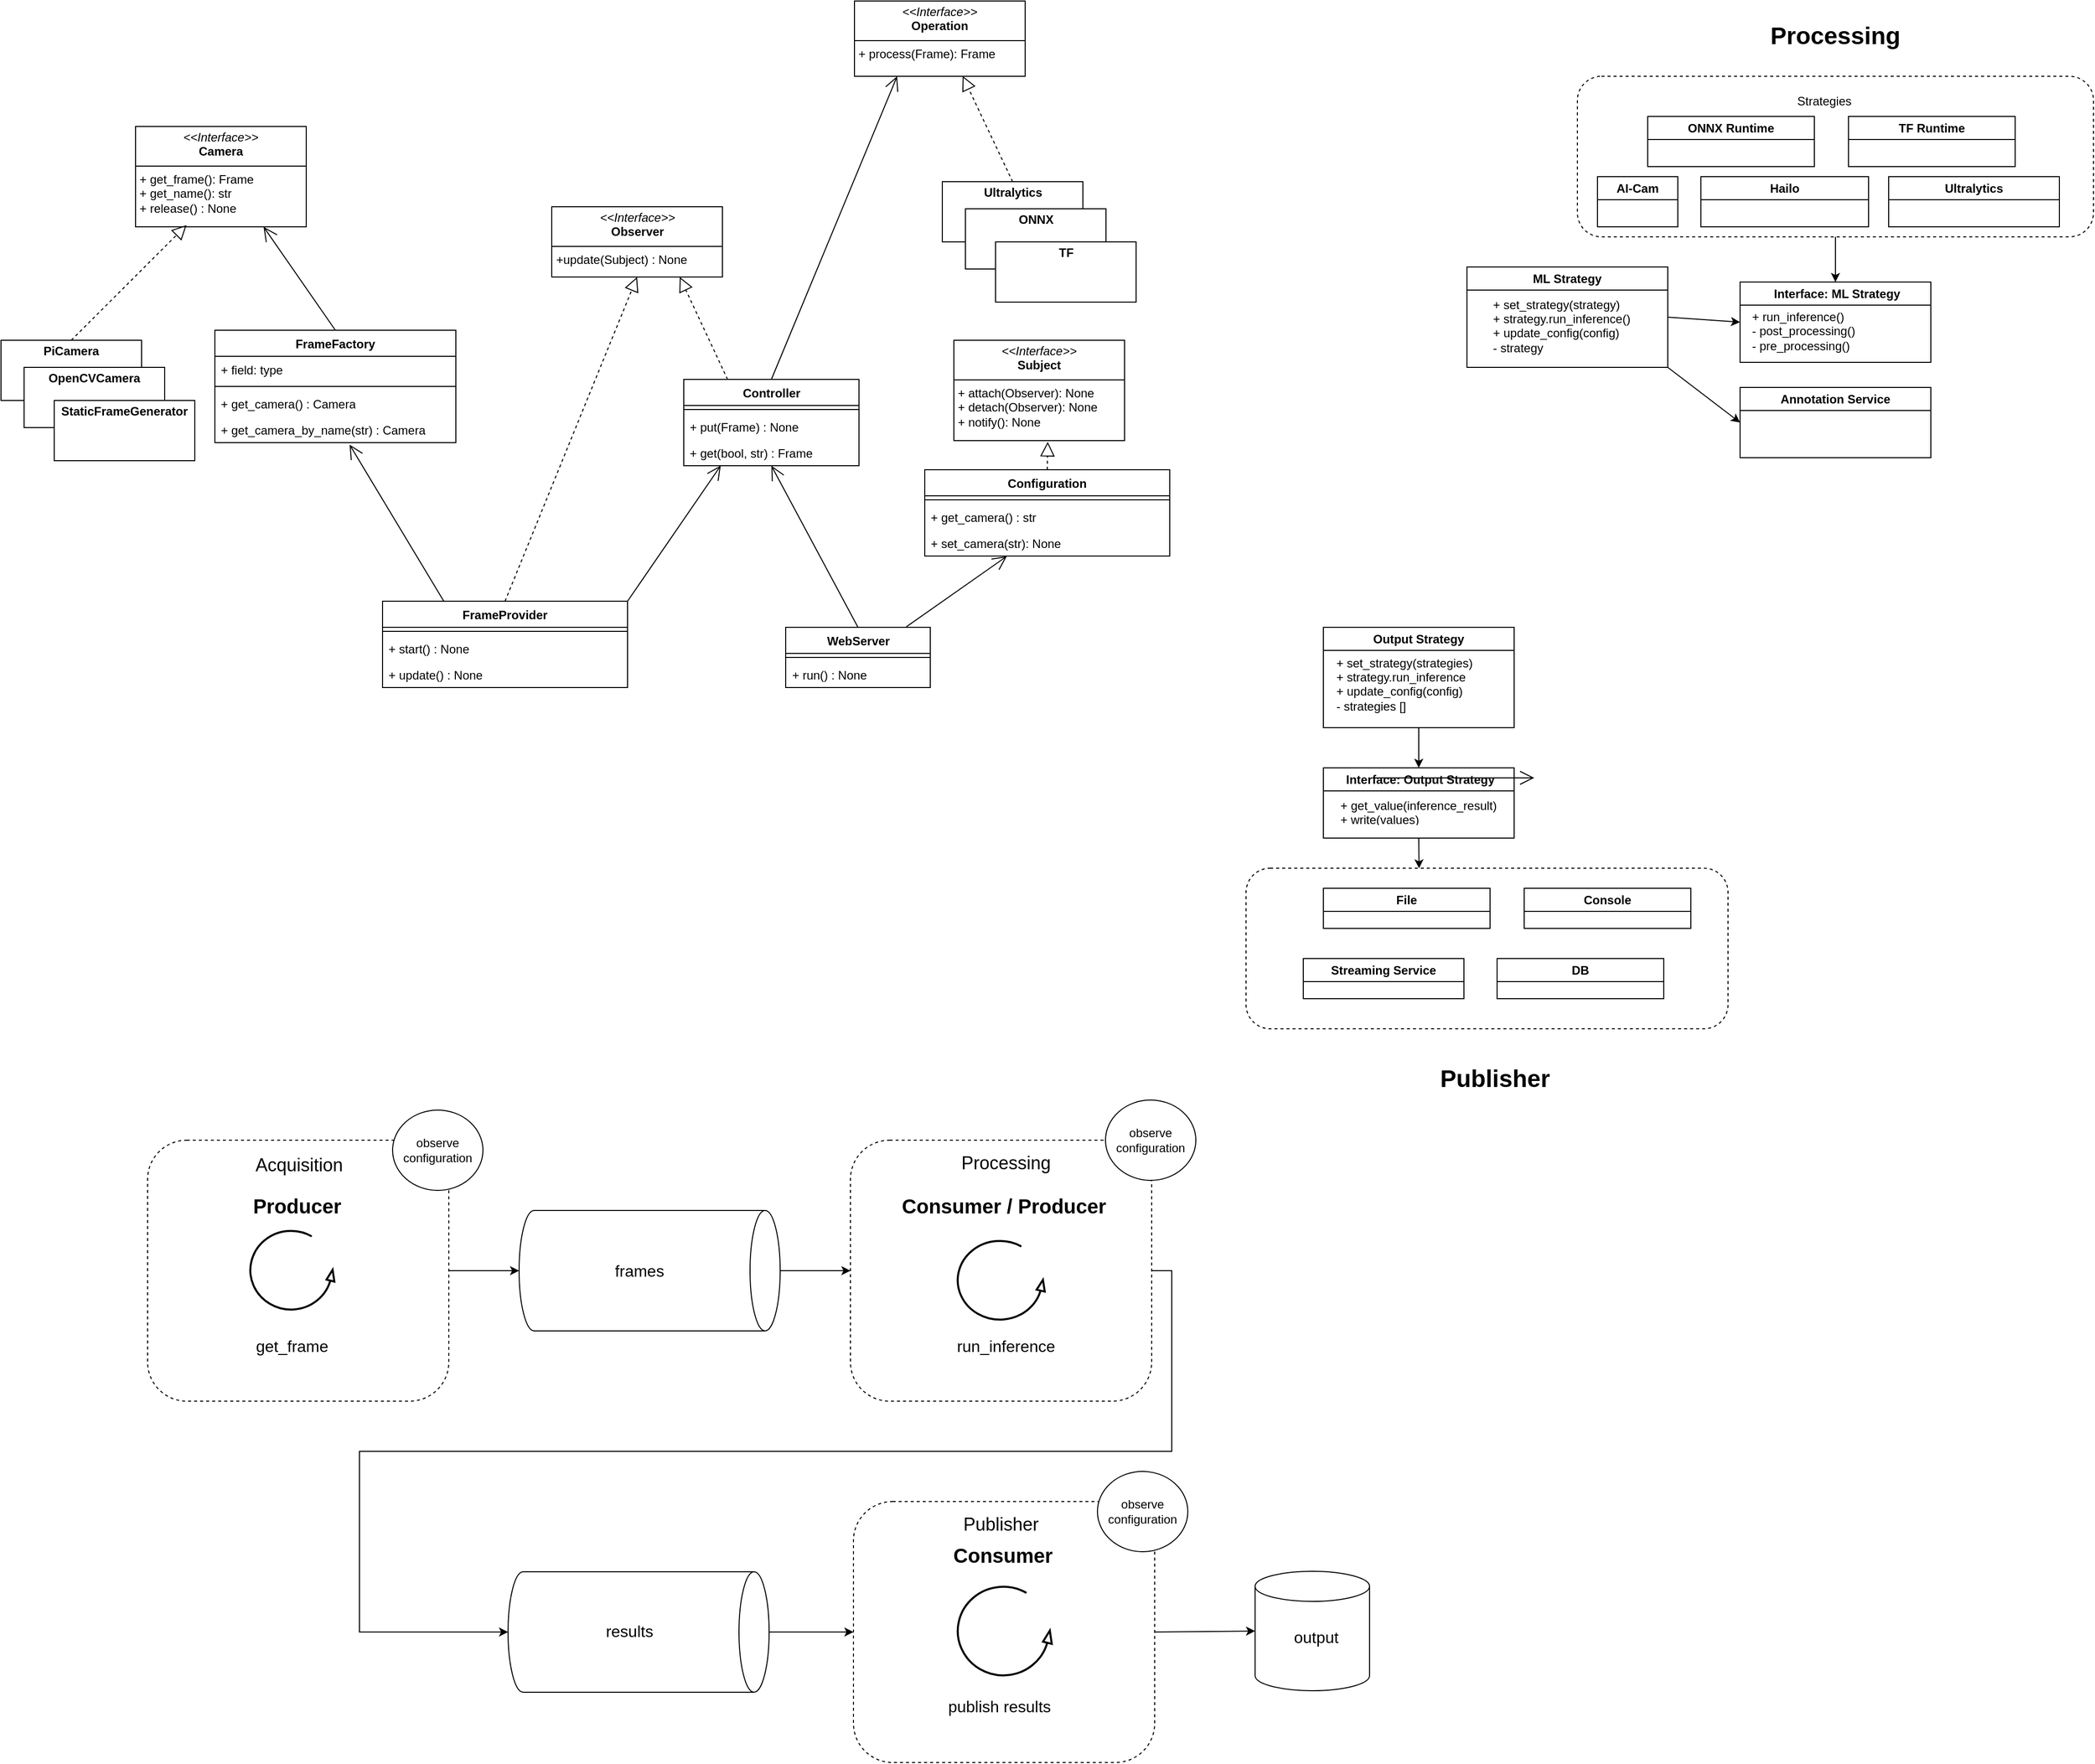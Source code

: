 <mxfile version="25.0.3">
  <diagram name="Seite-1" id="Wqxzcvr5aupdezz4V94B">
    <mxGraphModel dx="1214" dy="1600" grid="1" gridSize="10" guides="1" tooltips="1" connect="1" arrows="1" fold="1" page="1" pageScale="1" pageWidth="827" pageHeight="1169" math="0" shadow="0">
      <root>
        <mxCell id="0" />
        <mxCell id="1" parent="0" />
        <mxCell id="tF6KCtbzYXfdbOgwIn2T-80" value="" style="rounded=1;whiteSpace=wrap;html=1;fillColor=none;dashed=1;" parent="1" vertex="1">
          <mxGeometry x="246" y="1210" width="300" height="260" as="geometry" />
        </mxCell>
        <mxCell id="tF6KCtbzYXfdbOgwIn2T-9" value="&amp;nbsp;Interface: ML Strategy" style="swimlane;whiteSpace=wrap;html=1;" parent="1" vertex="1">
          <mxGeometry x="1832" y="355" width="190" height="80" as="geometry">
            <mxRectangle x="110" y="160" width="140" height="30" as="alternateBounds" />
          </mxGeometry>
        </mxCell>
        <mxCell id="tF6KCtbzYXfdbOgwIn2T-10" value="" style="rounded=1;whiteSpace=wrap;html=1;dashed=1;fillColor=none;" parent="1" vertex="1">
          <mxGeometry x="1670" y="150" width="514" height="160" as="geometry" />
        </mxCell>
        <mxCell id="tF6KCtbzYXfdbOgwIn2T-11" value="ONNX Runtime" style="swimlane;whiteSpace=wrap;html=1;" parent="1" vertex="1">
          <mxGeometry x="1740" y="190" width="166" height="50" as="geometry" />
        </mxCell>
        <mxCell id="tF6KCtbzYXfdbOgwIn2T-12" value="TF Runtime" style="swimlane;whiteSpace=wrap;html=1;" parent="1" vertex="1">
          <mxGeometry x="1940" y="190" width="166" height="50" as="geometry" />
        </mxCell>
        <mxCell id="tF6KCtbzYXfdbOgwIn2T-13" value="Hailo" style="swimlane;whiteSpace=wrap;html=1;" parent="1" vertex="1">
          <mxGeometry x="1793" y="250" width="167" height="50" as="geometry" />
        </mxCell>
        <mxCell id="tF6KCtbzYXfdbOgwIn2T-14" value="Ultralytics" style="swimlane;whiteSpace=wrap;html=1;startSize=23;" parent="1" vertex="1">
          <mxGeometry x="1980" y="250" width="170" height="50" as="geometry" />
        </mxCell>
        <mxCell id="tF6KCtbzYXfdbOgwIn2T-15" value="Annotation Service" style="swimlane;whiteSpace=wrap;html=1;" parent="1" vertex="1">
          <mxGeometry x="1832" y="460" width="190" height="70" as="geometry">
            <mxRectangle x="110" y="160" width="140" height="30" as="alternateBounds" />
          </mxGeometry>
        </mxCell>
        <mxCell id="tF6KCtbzYXfdbOgwIn2T-19" value="Processing" style="text;html=1;align=center;verticalAlign=middle;whiteSpace=wrap;rounded=0;fontSize=24;fontStyle=1" parent="1" vertex="1">
          <mxGeometry x="1842" y="90" width="170" height="40" as="geometry" />
        </mxCell>
        <mxCell id="tF6KCtbzYXfdbOgwIn2T-20" value="Output Strategy" style="swimlane;whiteSpace=wrap;html=1;" parent="1" vertex="1">
          <mxGeometry x="1417" y="699" width="190" height="100" as="geometry">
            <mxRectangle x="110" y="160" width="140" height="30" as="alternateBounds" />
          </mxGeometry>
        </mxCell>
        <mxCell id="tF6KCtbzYXfdbOgwIn2T-73" value="+ set_strategy(strategies)&lt;div&gt;+ strategy.run_inference&lt;/div&gt;&lt;div&gt;+ update_config(config)&lt;/div&gt;&lt;div&gt;- strategies []&lt;/div&gt;&lt;div&gt;&lt;br&gt;&lt;/div&gt;" style="text;strokeColor=none;fillColor=none;align=left;verticalAlign=middle;spacingLeft=4;spacingRight=4;overflow=hidden;points=[[0,0.5],[1,0.5]];portConstraint=eastwest;rotatable=0;whiteSpace=wrap;html=1;" parent="tF6KCtbzYXfdbOgwIn2T-20" vertex="1">
          <mxGeometry x="6.5" y="26" width="159.5" height="64" as="geometry" />
        </mxCell>
        <mxCell id="tF6KCtbzYXfdbOgwIn2T-21" value="" style="rounded=1;whiteSpace=wrap;html=1;dashed=1;fillColor=none;" parent="1" vertex="1">
          <mxGeometry x="1340" y="939" width="480" height="160" as="geometry" />
        </mxCell>
        <mxCell id="tF6KCtbzYXfdbOgwIn2T-22" value="File" style="swimlane;whiteSpace=wrap;html=1;startSize=23;" parent="1" vertex="1">
          <mxGeometry x="1417" y="959" width="166" height="40" as="geometry" />
        </mxCell>
        <mxCell id="tF6KCtbzYXfdbOgwIn2T-23" value="Console" style="swimlane;whiteSpace=wrap;html=1;" parent="1" vertex="1">
          <mxGeometry x="1617" y="959" width="166" height="40" as="geometry" />
        </mxCell>
        <mxCell id="tF6KCtbzYXfdbOgwIn2T-24" value="DB" style="swimlane;whiteSpace=wrap;html=1;startSize=23;" parent="1" vertex="1">
          <mxGeometry x="1590" y="1029" width="166" height="40" as="geometry" />
        </mxCell>
        <mxCell id="tF6KCtbzYXfdbOgwIn2T-25" value="Publisher" style="text;html=1;align=center;verticalAlign=middle;whiteSpace=wrap;rounded=0;fontSize=24;fontStyle=1" parent="1" vertex="1">
          <mxGeometry x="1503" y="1129" width="170" height="40" as="geometry" />
        </mxCell>
        <mxCell id="tF6KCtbzYXfdbOgwIn2T-26" value="Streaming Service" style="swimlane;whiteSpace=wrap;html=1;" parent="1" vertex="1">
          <mxGeometry x="1397" y="1029" width="160" height="40" as="geometry">
            <mxRectangle x="110" y="160" width="140" height="30" as="alternateBounds" />
          </mxGeometry>
        </mxCell>
        <mxCell id="tF6KCtbzYXfdbOgwIn2T-47" value="" style="endArrow=classic;html=1;rounded=0;exitX=1;exitY=1;exitDx=0;exitDy=0;entryX=0;entryY=0.5;entryDx=0;entryDy=0;" parent="1" source="tF6KCtbzYXfdbOgwIn2T-56" target="tF6KCtbzYXfdbOgwIn2T-15" edge="1">
          <mxGeometry width="50" height="50" relative="1" as="geometry">
            <mxPoint x="1390" y="640" as="sourcePoint" />
            <mxPoint x="1440" y="590" as="targetPoint" />
          </mxGeometry>
        </mxCell>
        <mxCell id="tF6KCtbzYXfdbOgwIn2T-49" value="" style="endArrow=classic;html=1;rounded=0;exitX=0.5;exitY=1;exitDx=0;exitDy=0;entryX=0.5;entryY=0;entryDx=0;entryDy=0;" parent="1" source="tF6KCtbzYXfdbOgwIn2T-20" target="tF6KCtbzYXfdbOgwIn2T-68" edge="1">
          <mxGeometry width="50" height="50" relative="1" as="geometry">
            <mxPoint x="1007" y="669" as="sourcePoint" />
            <mxPoint x="1057" y="619" as="targetPoint" />
          </mxGeometry>
        </mxCell>
        <mxCell id="tF6KCtbzYXfdbOgwIn2T-52" value="" style="endArrow=classic;html=1;rounded=0;exitX=1;exitY=0.5;exitDx=0;exitDy=0;entryX=0;entryY=0.5;entryDx=0;entryDy=0;" parent="1" source="tF6KCtbzYXfdbOgwIn2T-56" target="tF6KCtbzYXfdbOgwIn2T-9" edge="1">
          <mxGeometry width="50" height="50" relative="1" as="geometry">
            <mxPoint x="1390" y="640" as="sourcePoint" />
            <mxPoint x="1440" y="590" as="targetPoint" />
          </mxGeometry>
        </mxCell>
        <mxCell id="tF6KCtbzYXfdbOgwIn2T-53" value="" style="endArrow=classic;html=1;rounded=0;exitX=0.5;exitY=1;exitDx=0;exitDy=0;entryX=0.5;entryY=0;entryDx=0;entryDy=0;" parent="1" source="tF6KCtbzYXfdbOgwIn2T-10" target="tF6KCtbzYXfdbOgwIn2T-9" edge="1">
          <mxGeometry width="50" height="50" relative="1" as="geometry">
            <mxPoint x="1390" y="640" as="sourcePoint" />
            <mxPoint x="1910" y="340" as="targetPoint" />
          </mxGeometry>
        </mxCell>
        <mxCell id="tF6KCtbzYXfdbOgwIn2T-54" value="Strategies" style="text;html=1;align=center;verticalAlign=middle;whiteSpace=wrap;rounded=0;" parent="1" vertex="1">
          <mxGeometry x="1886" y="160" width="60" height="30" as="geometry" />
        </mxCell>
        <mxCell id="tF6KCtbzYXfdbOgwIn2T-56" value="ML Strategy" style="swimlane;whiteSpace=wrap;html=1;" parent="1" vertex="1">
          <mxGeometry x="1560" y="340" width="200" height="100" as="geometry">
            <mxRectangle x="110" y="160" width="140" height="30" as="alternateBounds" />
          </mxGeometry>
        </mxCell>
        <mxCell id="tF6KCtbzYXfdbOgwIn2T-57" value="+ set_strategy(strategy)&lt;div&gt;+ strategy.run_inference()&lt;/div&gt;&lt;div&gt;+ update_config(config)&lt;/div&gt;&lt;div&gt;- strategy&lt;/div&gt;&lt;div&gt;&lt;br&gt;&lt;/div&gt;" style="text;strokeColor=none;fillColor=none;align=left;verticalAlign=middle;spacingLeft=4;spacingRight=4;overflow=hidden;points=[[0,0.5],[1,0.5]];portConstraint=eastwest;rotatable=0;whiteSpace=wrap;html=1;" parent="tF6KCtbzYXfdbOgwIn2T-56" vertex="1">
          <mxGeometry x="20.25" y="28" width="169.75" height="72" as="geometry" />
        </mxCell>
        <mxCell id="tF6KCtbzYXfdbOgwIn2T-64" value="" style="shape=cylinder3;whiteSpace=wrap;html=1;boundedLbl=1;backgroundOutline=1;size=15;rotation=90;" parent="1" vertex="1">
          <mxGeometry x="686" y="1210" width="120" height="260" as="geometry" />
        </mxCell>
        <mxCell id="tF6KCtbzYXfdbOgwIn2T-68" value="&amp;nbsp;Interface: Output Strategy" style="swimlane;whiteSpace=wrap;html=1;" parent="1" vertex="1">
          <mxGeometry x="1417" y="839" width="190" height="70" as="geometry">
            <mxRectangle x="110" y="160" width="140" height="30" as="alternateBounds" />
          </mxGeometry>
        </mxCell>
        <mxCell id="tF6KCtbzYXfdbOgwIn2T-69" value="+ get_value(inference_result)&lt;div&gt;+ write(values)&lt;/div&gt;" style="text;strokeColor=none;fillColor=none;align=left;verticalAlign=middle;spacingLeft=4;spacingRight=4;overflow=hidden;points=[[0,0.5],[1,0.5]];portConstraint=eastwest;rotatable=0;whiteSpace=wrap;html=1;" parent="tF6KCtbzYXfdbOgwIn2T-68" vertex="1">
          <mxGeometry x="11" y="27.5" width="169" height="30" as="geometry" />
        </mxCell>
        <mxCell id="tF6KCtbzYXfdbOgwIn2T-74" value="" style="endArrow=classic;html=1;rounded=0;exitX=0.5;exitY=1;exitDx=0;exitDy=0;entryX=0.359;entryY=0.001;entryDx=0;entryDy=0;entryPerimeter=0;" parent="1" source="tF6KCtbzYXfdbOgwIn2T-68" target="tF6KCtbzYXfdbOgwIn2T-21" edge="1">
          <mxGeometry width="50" height="50" relative="1" as="geometry">
            <mxPoint x="1467" y="979" as="sourcePoint" />
            <mxPoint x="1517" y="929" as="targetPoint" />
          </mxGeometry>
        </mxCell>
        <mxCell id="tF6KCtbzYXfdbOgwIn2T-55" value="+ run_inference()&lt;div&gt;- post_processing()&lt;/div&gt;&lt;div&gt;- pre_processing()&lt;/div&gt;" style="text;strokeColor=none;fillColor=none;align=left;verticalAlign=middle;spacingLeft=4;spacingRight=4;overflow=hidden;points=[[0,0.5],[1,0.5]];portConstraint=eastwest;rotatable=0;whiteSpace=wrap;html=1;" parent="1" vertex="1">
          <mxGeometry x="1837.5" y="378" width="179" height="52.5" as="geometry" />
        </mxCell>
        <mxCell id="tF6KCtbzYXfdbOgwIn2T-76" value="" style="verticalLabelPosition=bottom;html=1;verticalAlign=top;strokeWidth=2;shape=mxgraph.lean_mapping.physical_pull;pointerEvents=1;" parent="1" vertex="1">
          <mxGeometry x="348" y="1300" width="84" height="79" as="geometry" />
        </mxCell>
        <mxCell id="tF6KCtbzYXfdbOgwIn2T-78" value="get_frame" style="text;html=1;align=center;verticalAlign=middle;whiteSpace=wrap;rounded=0;fontSize=16;" parent="1" vertex="1">
          <mxGeometry x="360" y="1400" width="60" height="30" as="geometry" />
        </mxCell>
        <mxCell id="tF6KCtbzYXfdbOgwIn2T-79" value="" style="endArrow=classic;html=1;rounded=0;entryX=0.5;entryY=1;entryDx=0;entryDy=0;entryPerimeter=0;" parent="1" target="tF6KCtbzYXfdbOgwIn2T-64" edge="1">
          <mxGeometry width="50" height="50" relative="1" as="geometry">
            <mxPoint x="546" y="1340" as="sourcePoint" />
            <mxPoint x="946" y="1210" as="targetPoint" />
          </mxGeometry>
        </mxCell>
        <mxCell id="tF6KCtbzYXfdbOgwIn2T-81" value="Producer" style="text;html=1;align=center;verticalAlign=middle;whiteSpace=wrap;rounded=0;fontSize=20;fontStyle=1" parent="1" vertex="1">
          <mxGeometry x="330" y="1260" width="130" height="30" as="geometry" />
        </mxCell>
        <mxCell id="tF6KCtbzYXfdbOgwIn2T-83" value="frames" style="text;html=1;align=center;verticalAlign=middle;whiteSpace=wrap;rounded=0;fontSize=16;" parent="1" vertex="1">
          <mxGeometry x="706" y="1325" width="60" height="30" as="geometry" />
        </mxCell>
        <mxCell id="tF6KCtbzYXfdbOgwIn2T-84" value="" style="rounded=1;whiteSpace=wrap;html=1;fillColor=none;dashed=1;" parent="1" vertex="1">
          <mxGeometry x="946" y="1210" width="300" height="260" as="geometry" />
        </mxCell>
        <mxCell id="tF6KCtbzYXfdbOgwIn2T-85" value="" style="verticalLabelPosition=bottom;html=1;verticalAlign=top;strokeWidth=2;shape=mxgraph.lean_mapping.physical_pull;pointerEvents=1;" parent="1" vertex="1">
          <mxGeometry x="1052.5" y="1310" width="87" height="79" as="geometry" />
        </mxCell>
        <mxCell id="tF6KCtbzYXfdbOgwIn2T-86" value="run_inference" style="text;html=1;align=center;verticalAlign=middle;whiteSpace=wrap;rounded=0;fontSize=16;" parent="1" vertex="1">
          <mxGeometry x="1071" y="1400" width="60" height="30" as="geometry" />
        </mxCell>
        <mxCell id="tF6KCtbzYXfdbOgwIn2T-87" value="Consumer / Producer" style="text;html=1;align=center;verticalAlign=middle;whiteSpace=wrap;rounded=0;fontSize=20;fontStyle=1" parent="1" vertex="1">
          <mxGeometry x="979" y="1260" width="240" height="30" as="geometry" />
        </mxCell>
        <mxCell id="tF6KCtbzYXfdbOgwIn2T-88" value="" style="endArrow=classic;html=1;rounded=0;entryX=0;entryY=0.5;entryDx=0;entryDy=0;exitX=0.5;exitY=0;exitDx=0;exitDy=0;exitPerimeter=0;" parent="1" source="tF6KCtbzYXfdbOgwIn2T-64" target="tF6KCtbzYXfdbOgwIn2T-84" edge="1">
          <mxGeometry width="50" height="50" relative="1" as="geometry">
            <mxPoint x="856" y="1320" as="sourcePoint" />
            <mxPoint x="906" y="1270" as="targetPoint" />
          </mxGeometry>
        </mxCell>
        <mxCell id="tF6KCtbzYXfdbOgwIn2T-89" value="" style="shape=cylinder3;whiteSpace=wrap;html=1;boundedLbl=1;backgroundOutline=1;size=15;rotation=90;" parent="1" vertex="1">
          <mxGeometry x="675" y="1570" width="120" height="260" as="geometry" />
        </mxCell>
        <mxCell id="tF6KCtbzYXfdbOgwIn2T-91" value="results" style="text;html=1;align=center;verticalAlign=middle;whiteSpace=wrap;rounded=0;fontSize=16;" parent="1" vertex="1">
          <mxGeometry x="695.5" y="1684" width="60" height="30" as="geometry" />
        </mxCell>
        <mxCell id="tF6KCtbzYXfdbOgwIn2T-92" value="" style="rounded=1;whiteSpace=wrap;html=1;fillColor=none;dashed=1;" parent="1" vertex="1">
          <mxGeometry x="949" y="1570" width="300" height="260" as="geometry" />
        </mxCell>
        <mxCell id="tF6KCtbzYXfdbOgwIn2T-93" value="" style="verticalLabelPosition=bottom;html=1;verticalAlign=top;strokeWidth=2;shape=mxgraph.lean_mapping.physical_pull;pointerEvents=1;" parent="1" vertex="1">
          <mxGeometry x="1052.5" y="1654.5" width="94" height="89" as="geometry" />
        </mxCell>
        <mxCell id="tF6KCtbzYXfdbOgwIn2T-94" value="publish results" style="text;html=1;align=center;verticalAlign=middle;whiteSpace=wrap;rounded=0;fontSize=16;" parent="1" vertex="1">
          <mxGeometry x="1025.5" y="1758.5" width="137" height="30" as="geometry" />
        </mxCell>
        <mxCell id="tF6KCtbzYXfdbOgwIn2T-95" value="Consumer" style="text;html=1;align=center;verticalAlign=middle;whiteSpace=wrap;rounded=0;fontSize=20;fontStyle=1" parent="1" vertex="1">
          <mxGeometry x="1032.5" y="1608" width="130" height="30" as="geometry" />
        </mxCell>
        <mxCell id="tF6KCtbzYXfdbOgwIn2T-96" value="" style="endArrow=classic;html=1;rounded=0;exitX=0.5;exitY=0;exitDx=0;exitDy=0;exitPerimeter=0;entryX=0;entryY=0.5;entryDx=0;entryDy=0;" parent="1" source="tF6KCtbzYXfdbOgwIn2T-89" target="tF6KCtbzYXfdbOgwIn2T-92" edge="1">
          <mxGeometry width="50" height="50" relative="1" as="geometry">
            <mxPoint x="679" y="1689" as="sourcePoint" />
            <mxPoint x="729" y="1639" as="targetPoint" />
          </mxGeometry>
        </mxCell>
        <mxCell id="tF6KCtbzYXfdbOgwIn2T-99" value="AI-Cam" style="swimlane;whiteSpace=wrap;html=1;startSize=23;" parent="1" vertex="1">
          <mxGeometry x="1690" y="250" width="80" height="50" as="geometry" />
        </mxCell>
        <mxCell id="tF6KCtbzYXfdbOgwIn2T-100" style="edgeStyle=orthogonalEdgeStyle;rounded=0;orthogonalLoop=1;jettySize=auto;html=1;exitX=1;exitY=0.5;exitDx=0;exitDy=0;entryX=0.5;entryY=1;entryDx=0;entryDy=0;entryPerimeter=0;" parent="1" source="tF6KCtbzYXfdbOgwIn2T-84" target="tF6KCtbzYXfdbOgwIn2T-89" edge="1">
          <mxGeometry relative="1" as="geometry">
            <Array as="points">
              <mxPoint x="1266" y="1340" />
              <mxPoint x="1266" y="1520" />
              <mxPoint x="457" y="1520" />
              <mxPoint x="457" y="1700" />
            </Array>
          </mxGeometry>
        </mxCell>
        <mxCell id="tF6KCtbzYXfdbOgwIn2T-101" value="" style="shape=cylinder3;whiteSpace=wrap;html=1;boundedLbl=1;backgroundOutline=1;size=15;" parent="1" vertex="1">
          <mxGeometry x="1349" y="1639.5" width="114" height="119" as="geometry" />
        </mxCell>
        <mxCell id="tF6KCtbzYXfdbOgwIn2T-102" value="" style="endArrow=classic;html=1;rounded=0;entryX=0;entryY=0.5;entryDx=0;entryDy=0;entryPerimeter=0;exitX=1;exitY=0.5;exitDx=0;exitDy=0;" parent="1" source="tF6KCtbzYXfdbOgwIn2T-92" target="tF6KCtbzYXfdbOgwIn2T-101" edge="1">
          <mxGeometry width="50" height="50" relative="1" as="geometry">
            <mxPoint x="1237" y="1600" as="sourcePoint" />
            <mxPoint x="1287" y="1550" as="targetPoint" />
          </mxGeometry>
        </mxCell>
        <mxCell id="tF6KCtbzYXfdbOgwIn2T-103" value="output" style="text;html=1;align=center;verticalAlign=middle;whiteSpace=wrap;rounded=0;fontSize=16;" parent="1" vertex="1">
          <mxGeometry x="1380" y="1690" width="60" height="30" as="geometry" />
        </mxCell>
        <mxCell id="tF6KCtbzYXfdbOgwIn2T-105" value="&lt;font style=&quot;font-size: 18px;&quot;&gt;Acquisition&lt;/font&gt;" style="text;html=1;align=center;verticalAlign=middle;whiteSpace=wrap;rounded=0;" parent="1" vertex="1">
          <mxGeometry x="352" y="1220" width="90" height="30" as="geometry" />
        </mxCell>
        <mxCell id="tF6KCtbzYXfdbOgwIn2T-107" value="&lt;font style=&quot;font-size: 18px;&quot;&gt;Processing&lt;/font&gt;" style="text;html=1;align=center;verticalAlign=middle;whiteSpace=wrap;rounded=0;" parent="1" vertex="1">
          <mxGeometry x="1056" y="1218" width="90" height="30" as="geometry" />
        </mxCell>
        <mxCell id="tF6KCtbzYXfdbOgwIn2T-108" value="&lt;font style=&quot;font-size: 18px;&quot;&gt;Publisher&lt;/font&gt;" style="text;html=1;align=center;verticalAlign=middle;whiteSpace=wrap;rounded=0;" parent="1" vertex="1">
          <mxGeometry x="1051" y="1578" width="90" height="30" as="geometry" />
        </mxCell>
        <mxCell id="tF6KCtbzYXfdbOgwIn2T-109" value="observe configuration" style="ellipse;whiteSpace=wrap;html=1;" parent="1" vertex="1">
          <mxGeometry x="1200" y="1170" width="90" height="80" as="geometry" />
        </mxCell>
        <mxCell id="tF6KCtbzYXfdbOgwIn2T-110" value="observe configuration" style="ellipse;whiteSpace=wrap;html=1;" parent="1" vertex="1">
          <mxGeometry x="490" y="1180" width="90" height="80" as="geometry" />
        </mxCell>
        <mxCell id="tF6KCtbzYXfdbOgwIn2T-111" value="observe configuration" style="ellipse;whiteSpace=wrap;html=1;" parent="1" vertex="1">
          <mxGeometry x="1192" y="1540" width="90" height="80" as="geometry" />
        </mxCell>
        <mxCell id="ZPbCwMIuDV3y0_hfb3_B-6" value="" style="endArrow=block;dashed=1;endFill=0;endSize=12;html=1;rounded=0;entryX=0.55;entryY=1.012;entryDx=0;entryDy=0;exitX=0.5;exitY=0;exitDx=0;exitDy=0;entryPerimeter=0;" parent="1" source="YiW_VXPOp-ECeVxad86_-35" target="YiW_VXPOp-ECeVxad86_-24" edge="1">
          <mxGeometry width="160" relative="1" as="geometry">
            <mxPoint x="1039" y="790" as="sourcePoint" />
            <mxPoint x="1014.5" y="630" as="targetPoint" />
          </mxGeometry>
        </mxCell>
        <mxCell id="ZPbCwMIuDV3y0_hfb3_B-7" value="" style="endArrow=block;dashed=1;endFill=0;endSize=12;html=1;rounded=0;entryX=0.5;entryY=1;entryDx=0;entryDy=0;exitX=0.5;exitY=0;exitDx=0;exitDy=0;" parent="1" source="YiW_VXPOp-ECeVxad86_-14" target="YiW_VXPOp-ECeVxad86_-23" edge="1">
          <mxGeometry width="160" relative="1" as="geometry">
            <mxPoint x="502" y="723" as="sourcePoint" />
            <mxPoint x="676" y="493" as="targetPoint" />
          </mxGeometry>
        </mxCell>
        <mxCell id="YiW_VXPOp-ECeVxad86_-1" value="FrameFactory" style="swimlane;fontStyle=1;align=center;verticalAlign=top;childLayout=stackLayout;horizontal=1;startSize=26;horizontalStack=0;resizeParent=1;resizeParentMax=0;resizeLast=0;collapsible=1;marginBottom=0;whiteSpace=wrap;html=1;" parent="1" vertex="1">
          <mxGeometry x="313" y="403" width="240" height="112" as="geometry" />
        </mxCell>
        <mxCell id="YiW_VXPOp-ECeVxad86_-2" value="+ field: type" style="text;strokeColor=none;fillColor=none;align=left;verticalAlign=top;spacingLeft=4;spacingRight=4;overflow=hidden;rotatable=0;points=[[0,0.5],[1,0.5]];portConstraint=eastwest;whiteSpace=wrap;html=1;" parent="YiW_VXPOp-ECeVxad86_-1" vertex="1">
          <mxGeometry y="26" width="240" height="26" as="geometry" />
        </mxCell>
        <mxCell id="YiW_VXPOp-ECeVxad86_-3" value="" style="line;strokeWidth=1;fillColor=none;align=left;verticalAlign=middle;spacingTop=-1;spacingLeft=3;spacingRight=3;rotatable=0;labelPosition=right;points=[];portConstraint=eastwest;strokeColor=inherit;" parent="YiW_VXPOp-ECeVxad86_-1" vertex="1">
          <mxGeometry y="52" width="240" height="8" as="geometry" />
        </mxCell>
        <mxCell id="YiW_VXPOp-ECeVxad86_-4" value="+ get_camera() : Camera" style="text;strokeColor=none;fillColor=none;align=left;verticalAlign=top;spacingLeft=4;spacingRight=4;overflow=hidden;rotatable=0;points=[[0,0.5],[1,0.5]];portConstraint=eastwest;whiteSpace=wrap;html=1;" parent="YiW_VXPOp-ECeVxad86_-1" vertex="1">
          <mxGeometry y="60" width="240" height="26" as="geometry" />
        </mxCell>
        <mxCell id="YiW_VXPOp-ECeVxad86_-13" value="+ get_camera_by_name(str) : Camera" style="text;strokeColor=none;fillColor=none;align=left;verticalAlign=top;spacingLeft=4;spacingRight=4;overflow=hidden;rotatable=0;points=[[0,0.5],[1,0.5]];portConstraint=eastwest;whiteSpace=wrap;html=1;" parent="YiW_VXPOp-ECeVxad86_-1" vertex="1">
          <mxGeometry y="86" width="240" height="26" as="geometry" />
        </mxCell>
        <mxCell id="YiW_VXPOp-ECeVxad86_-5" value="&lt;p style=&quot;margin:0px;margin-top:4px;text-align:center;&quot;&gt;&lt;i&gt;&amp;lt;&amp;lt;Interface&amp;gt;&amp;gt;&lt;/i&gt;&lt;br&gt;&lt;b&gt;Camera&lt;/b&gt;&lt;/p&gt;&lt;hr size=&quot;1&quot; style=&quot;border-style:solid;&quot;&gt;&lt;p style=&quot;margin:0px;margin-left:4px;&quot;&gt;+ get_frame(): Frame&lt;br&gt;+ get_name(): str&lt;/p&gt;&lt;p style=&quot;margin:0px;margin-left:4px;&quot;&gt;+ release() : None&lt;/p&gt;" style="verticalAlign=top;align=left;overflow=fill;html=1;whiteSpace=wrap;" parent="1" vertex="1">
          <mxGeometry x="234" y="200" width="170" height="100" as="geometry" />
        </mxCell>
        <mxCell id="YiW_VXPOp-ECeVxad86_-7" value="&lt;p style=&quot;margin:0px;margin-top:4px;text-align:center;&quot;&gt;&lt;b&gt;PiCamera&lt;/b&gt;&lt;/p&gt;" style="verticalAlign=top;align=left;overflow=fill;html=1;whiteSpace=wrap;" parent="1" vertex="1">
          <mxGeometry x="100" y="413" width="140" height="60" as="geometry" />
        </mxCell>
        <mxCell id="YiW_VXPOp-ECeVxad86_-8" value="&lt;p style=&quot;margin:0px;margin-top:4px;text-align:center;&quot;&gt;&lt;b&gt;OpenCVCamera&lt;/b&gt;&lt;/p&gt;" style="verticalAlign=top;align=left;overflow=fill;html=1;whiteSpace=wrap;" parent="1" vertex="1">
          <mxGeometry x="123" y="440" width="140" height="60" as="geometry" />
        </mxCell>
        <mxCell id="YiW_VXPOp-ECeVxad86_-9" value="&lt;p style=&quot;margin:0px;margin-top:4px;text-align:center;&quot;&gt;&lt;b&gt;StaticFrameGenerator&lt;/b&gt;&lt;/p&gt;" style="verticalAlign=top;align=left;overflow=fill;html=1;whiteSpace=wrap;" parent="1" vertex="1">
          <mxGeometry x="153" y="473" width="140" height="60" as="geometry" />
        </mxCell>
        <mxCell id="YiW_VXPOp-ECeVxad86_-12" value="" style="endArrow=block;dashed=1;endFill=0;endSize=12;html=1;rounded=0;entryX=0.299;entryY=0.982;entryDx=0;entryDy=0;exitX=0.5;exitY=0;exitDx=0;exitDy=0;entryPerimeter=0;" parent="1" source="YiW_VXPOp-ECeVxad86_-7" target="YiW_VXPOp-ECeVxad86_-5" edge="1">
          <mxGeometry width="160" relative="1" as="geometry">
            <mxPoint x="343" y="358" as="sourcePoint" />
            <mxPoint x="328" y="310" as="targetPoint" />
          </mxGeometry>
        </mxCell>
        <mxCell id="YiW_VXPOp-ECeVxad86_-14" value="FrameProvider" style="swimlane;fontStyle=1;align=center;verticalAlign=top;childLayout=stackLayout;horizontal=1;startSize=26;horizontalStack=0;resizeParent=1;resizeParentMax=0;resizeLast=0;collapsible=1;marginBottom=0;whiteSpace=wrap;html=1;" parent="1" vertex="1">
          <mxGeometry x="480" y="673" width="244" height="86" as="geometry" />
        </mxCell>
        <mxCell id="YiW_VXPOp-ECeVxad86_-16" value="" style="line;strokeWidth=1;fillColor=none;align=left;verticalAlign=middle;spacingTop=-1;spacingLeft=3;spacingRight=3;rotatable=0;labelPosition=right;points=[];portConstraint=eastwest;strokeColor=inherit;" parent="YiW_VXPOp-ECeVxad86_-14" vertex="1">
          <mxGeometry y="26" width="244" height="8" as="geometry" />
        </mxCell>
        <mxCell id="YiW_VXPOp-ECeVxad86_-17" value="+ start() : None" style="text;strokeColor=none;fillColor=none;align=left;verticalAlign=top;spacingLeft=4;spacingRight=4;overflow=hidden;rotatable=0;points=[[0,0.5],[1,0.5]];portConstraint=eastwest;whiteSpace=wrap;html=1;" parent="YiW_VXPOp-ECeVxad86_-14" vertex="1">
          <mxGeometry y="34" width="244" height="26" as="geometry" />
        </mxCell>
        <mxCell id="YiW_VXPOp-ECeVxad86_-18" value="+ update() : None" style="text;strokeColor=none;fillColor=none;align=left;verticalAlign=top;spacingLeft=4;spacingRight=4;overflow=hidden;rotatable=0;points=[[0,0.5],[1,0.5]];portConstraint=eastwest;whiteSpace=wrap;html=1;" parent="YiW_VXPOp-ECeVxad86_-14" vertex="1">
          <mxGeometry y="60" width="244" height="26" as="geometry" />
        </mxCell>
        <mxCell id="YiW_VXPOp-ECeVxad86_-21" value="" style="endArrow=open;endFill=1;endSize=12;html=1;rounded=0;entryX=0.75;entryY=1;entryDx=0;entryDy=0;exitX=0.5;exitY=0;exitDx=0;exitDy=0;" parent="1" source="YiW_VXPOp-ECeVxad86_-1" target="YiW_VXPOp-ECeVxad86_-5" edge="1">
          <mxGeometry width="160" relative="1" as="geometry">
            <mxPoint x="413" y="603" as="sourcePoint" />
            <mxPoint x="573" y="603" as="targetPoint" />
          </mxGeometry>
        </mxCell>
        <mxCell id="YiW_VXPOp-ECeVxad86_-22" value="" style="endArrow=open;endFill=1;endSize=12;html=1;rounded=0;entryX=0.559;entryY=1.076;entryDx=0;entryDy=0;entryPerimeter=0;exitX=0.25;exitY=0;exitDx=0;exitDy=0;" parent="1" source="YiW_VXPOp-ECeVxad86_-14" target="YiW_VXPOp-ECeVxad86_-13" edge="1">
          <mxGeometry width="160" relative="1" as="geometry">
            <mxPoint x="413" y="603" as="sourcePoint" />
            <mxPoint x="573" y="603" as="targetPoint" />
          </mxGeometry>
        </mxCell>
        <mxCell id="YiW_VXPOp-ECeVxad86_-23" value="&lt;p style=&quot;margin:0px;margin-top:4px;text-align:center;&quot;&gt;&lt;i&gt;&amp;lt;&amp;lt;Interface&amp;gt;&amp;gt;&lt;/i&gt;&lt;br&gt;&lt;b&gt;Observer&lt;/b&gt;&lt;/p&gt;&lt;hr size=&quot;1&quot; style=&quot;border-style:solid;&quot;&gt;&lt;p style=&quot;margin:0px;margin-left:4px;&quot;&gt;+update(Subject) : None&lt;/p&gt;" style="verticalAlign=top;align=left;overflow=fill;html=1;whiteSpace=wrap;" parent="1" vertex="1">
          <mxGeometry x="648.5" y="280" width="170" height="70" as="geometry" />
        </mxCell>
        <mxCell id="YiW_VXPOp-ECeVxad86_-24" value="&lt;p style=&quot;margin:0px;margin-top:4px;text-align:center;&quot;&gt;&lt;i&gt;&amp;lt;&amp;lt;Interface&amp;gt;&amp;gt;&lt;/i&gt;&lt;br&gt;&lt;b&gt;Subject&lt;/b&gt;&lt;/p&gt;&lt;hr size=&quot;1&quot; style=&quot;border-style:solid;&quot;&gt;&lt;p style=&quot;margin:0px;margin-left:4px;&quot;&gt;+ attach(Observer): None&lt;br&gt;+ detach(Observer): None&lt;/p&gt;&lt;p style=&quot;margin:0px;margin-left:4px;&quot;&gt;+ notify(): None&lt;/p&gt;" style="verticalAlign=top;align=left;overflow=fill;html=1;whiteSpace=wrap;" parent="1" vertex="1">
          <mxGeometry x="1049" y="413" width="170" height="100" as="geometry" />
        </mxCell>
        <mxCell id="YiW_VXPOp-ECeVxad86_-25" value="WebServer" style="swimlane;fontStyle=1;align=center;verticalAlign=top;childLayout=stackLayout;horizontal=1;startSize=26;horizontalStack=0;resizeParent=1;resizeParentMax=0;resizeLast=0;collapsible=1;marginBottom=0;whiteSpace=wrap;html=1;" parent="1" vertex="1">
          <mxGeometry x="881.5" y="699" width="144" height="60" as="geometry" />
        </mxCell>
        <mxCell id="YiW_VXPOp-ECeVxad86_-26" value="" style="line;strokeWidth=1;fillColor=none;align=left;verticalAlign=middle;spacingTop=-1;spacingLeft=3;spacingRight=3;rotatable=0;labelPosition=right;points=[];portConstraint=eastwest;strokeColor=inherit;" parent="YiW_VXPOp-ECeVxad86_-25" vertex="1">
          <mxGeometry y="26" width="144" height="8" as="geometry" />
        </mxCell>
        <mxCell id="YiW_VXPOp-ECeVxad86_-27" value="+ run() : None" style="text;strokeColor=none;fillColor=none;align=left;verticalAlign=top;spacingLeft=4;spacingRight=4;overflow=hidden;rotatable=0;points=[[0,0.5],[1,0.5]];portConstraint=eastwest;whiteSpace=wrap;html=1;" parent="YiW_VXPOp-ECeVxad86_-25" vertex="1">
          <mxGeometry y="34" width="144" height="26" as="geometry" />
        </mxCell>
        <mxCell id="YiW_VXPOp-ECeVxad86_-29" value="Controller" style="swimlane;fontStyle=1;align=center;verticalAlign=top;childLayout=stackLayout;horizontal=1;startSize=26;horizontalStack=0;resizeParent=1;resizeParentMax=0;resizeLast=0;collapsible=1;marginBottom=0;whiteSpace=wrap;html=1;" parent="1" vertex="1">
          <mxGeometry x="780" y="452" width="174.5" height="86" as="geometry" />
        </mxCell>
        <mxCell id="YiW_VXPOp-ECeVxad86_-30" value="" style="line;strokeWidth=1;fillColor=none;align=left;verticalAlign=middle;spacingTop=-1;spacingLeft=3;spacingRight=3;rotatable=0;labelPosition=right;points=[];portConstraint=eastwest;strokeColor=inherit;" parent="YiW_VXPOp-ECeVxad86_-29" vertex="1">
          <mxGeometry y="26" width="174.5" height="8" as="geometry" />
        </mxCell>
        <mxCell id="YiW_VXPOp-ECeVxad86_-31" value="+ put(Fr&lt;span style=&quot;color: rgba(0, 0, 0, 0); font-family: monospace; font-size: 0px; text-wrap-mode: nowrap;&quot;&gt;%3CmxGraphModel%3E%3Croot%3E%3CmxCell%20id%3D%220%22%2F%3E%3CmxCell%20id%3D%221%22%20parent%3D%220%22%2F%3E%3CmxCell%20id%3D%222%22%20value%3D%22WebServer%22%20style%3D%22swimlane%3BfontStyle%3D1%3Balign%3Dcenter%3BverticalAlign%3Dtop%3BchildLayout%3DstackLayout%3Bhorizontal%3D1%3BstartSize%3D26%3BhorizontalStack%3D0%3BresizeParent%3D1%3BresizeParentMax%3D0%3BresizeLast%3D0%3Bcollapsible%3D1%3BmarginBottom%3D0%3BwhiteSpace%3Dwrap%3Bhtml%3D1%3B%22%20vertex%3D%221%22%20parent%3D%221%22%3E%3CmxGeometry%20x%3D%22742%22%20y%3D%22215%22%20width%3D%22144%22%20height%3D%2260%22%20as%3D%22geometry%22%2F%3E%3C%2FmxCell%3E%3CmxCell%20id%3D%223%22%20value%3D%22%22%20style%3D%22line%3BstrokeWidth%3D1%3BfillColor%3Dnone%3Balign%3Dleft%3BverticalAlign%3Dmiddle%3BspacingTop%3D-1%3BspacingLeft%3D3%3BspacingRight%3D3%3Brotatable%3D0%3BlabelPosition%3Dright%3Bpoints%3D%5B%5D%3BportConstraint%3Deastwest%3BstrokeColor%3Dinherit%3B%22%20vertex%3D%221%22%20parent%3D%222%22%3E%3CmxGeometry%20y%3D%2226%22%20width%3D%22144%22%20height%3D%228%22%20as%3D%22geometry%22%2F%3E%3C%2FmxCell%3E%3CmxCell%20id%3D%224%22%20value%3D%22%2B%20run()%20%3A%20None%22%20style%3D%22text%3BstrokeColor%3Dnone%3BfillColor%3Dnone%3Balign%3Dleft%3BverticalAlign%3Dtop%3BspacingLeft%3D4%3BspacingRight%3D4%3Boverflow%3Dhidden%3Brotatable%3D0%3Bpoints%3D%5B%5B0%2C0.5%5D%2C%5B1%2C0.5%5D%5D%3BportConstraint%3Deastwest%3BwhiteSpace%3Dwrap%3Bhtml%3D1%3B%22%20vertex%3D%221%22%20parent%3D%222%22%3E%3CmxGeometry%20y%3D%2234%22%20width%3D%22144%22%20height%3D%2226%22%20as%3D%22geometry%22%2F%3E%3C%2FmxCell%3E%3C%2Froot%3E%3C%2FmxGraphModel%3E&lt;/span&gt;ame) : None" style="text;strokeColor=none;fillColor=none;align=left;verticalAlign=top;spacingLeft=4;spacingRight=4;overflow=hidden;rotatable=0;points=[[0,0.5],[1,0.5]];portConstraint=eastwest;whiteSpace=wrap;html=1;" parent="YiW_VXPOp-ECeVxad86_-29" vertex="1">
          <mxGeometry y="34" width="174.5" height="26" as="geometry" />
        </mxCell>
        <mxCell id="YiW_VXPOp-ECeVxad86_-32" value="+ get(bool, str&lt;span style=&quot;color: rgba(0, 0, 0, 0); font-family: monospace; font-size: 0px; text-wrap-mode: nowrap;&quot;&gt;%3CmxGraphModel%3E%3Croot%3E%3CmxCell%20id%3D%220%22%2F%3E%3CmxCell%20id%3D%221%22%20parent%3D%220%22%2F%3E%3CmxCell%20id%3D%222%22%20value%3D%22WebServer%22%20style%3D%22swimlane%3BfontStyle%3D1%3Balign%3Dcenter%3BverticalAlign%3Dtop%3BchildLayout%3DstackLayout%3Bhorizontal%3D1%3BstartSize%3D26%3BhorizontalStack%3D0%3BresizeParent%3D1%3BresizeParentMax%3D0%3BresizeLast%3D0%3Bcollapsible%3D1%3BmarginBottom%3D0%3BwhiteSpace%3Dwrap%3Bhtml%3D1%3B%22%20vertex%3D%221%22%20parent%3D%221%22%3E%3CmxGeometry%20x%3D%22742%22%20y%3D%22215%22%20width%3D%22144%22%20height%3D%2260%22%20as%3D%22geometry%22%2F%3E%3C%2FmxCell%3E%3CmxCell%20id%3D%223%22%20value%3D%22%22%20style%3D%22line%3BstrokeWidth%3D1%3BfillColor%3Dnone%3Balign%3Dleft%3BverticalAlign%3Dmiddle%3BspacingTop%3D-1%3BspacingLeft%3D3%3BspacingRight%3D3%3Brotatable%3D0%3BlabelPosition%3Dright%3Bpoints%3D%5B%5D%3BportConstraint%3Deastwest%3BstrokeColor%3Dinherit%3B%22%20vertex%3D%221%22%20parent%3D%222%22%3E%3CmxGeometry%20y%3D%2226%22%20width%3D%22144%22%20height%3D%228%22%20as%3D%22geometry%22%2F%3E%3C%2FmxCell%3E%3CmxCell%20id%3D%224%22%20value%3D%22%2B%20run()%20%3A%20None%22%20style%3D%22text%3BstrokeColor%3Dnone%3BfillColor%3Dnone%3Balign%3Dleft%3BverticalAlign%3Dtop%3BspacingLeft%3D4%3BspacingRight%3D4%3Boverflow%3Dhidden%3Brotatable%3D0%3Bpoints%3D%5B%5B0%2C0.5%5D%2C%5B1%2C0.5%5D%5D%3BportConstraint%3Deastwest%3BwhiteSpace%3Dwrap%3Bhtml%3D1%3B%22%20vertex%3D%221%22%20parent%3D%222%22%3E%3CmxGeometry%20y%3D%2234%22%20width%3D%22144%22%20height%3D%2226%22%20as%3D%22geometry%22%2F%3E%3C%2FmxCell%3E%3C%2Froot%3E%3C%2FmxGraphMode&lt;/span&gt;) : Frame" style="text;strokeColor=none;fillColor=none;align=left;verticalAlign=top;spacingLeft=4;spacingRight=4;overflow=hidden;rotatable=0;points=[[0,0.5],[1,0.5]];portConstraint=eastwest;whiteSpace=wrap;html=1;" parent="YiW_VXPOp-ECeVxad86_-29" vertex="1">
          <mxGeometry y="60" width="174.5" height="26" as="geometry" />
        </mxCell>
        <mxCell id="YiW_VXPOp-ECeVxad86_-33" value="" style="endArrow=open;endFill=1;endSize=12;html=1;rounded=0;exitX=1;exitY=0;exitDx=0;exitDy=0;entryX=0.211;entryY=0.996;entryDx=0;entryDy=0;entryPerimeter=0;" parent="1" source="YiW_VXPOp-ECeVxad86_-14" target="YiW_VXPOp-ECeVxad86_-32" edge="1">
          <mxGeometry width="160" relative="1" as="geometry">
            <mxPoint x="713" y="653" as="sourcePoint" />
            <mxPoint x="833" y="593" as="targetPoint" />
          </mxGeometry>
        </mxCell>
        <mxCell id="YiW_VXPOp-ECeVxad86_-34" value="" style="endArrow=open;endFill=1;endSize=12;html=1;rounded=0;exitX=0.5;exitY=0;exitDx=0;exitDy=0;entryX=0.5;entryY=1;entryDx=0;entryDy=0;" parent="1" source="YiW_VXPOp-ECeVxad86_-25" target="YiW_VXPOp-ECeVxad86_-29" edge="1">
          <mxGeometry width="160" relative="1" as="geometry">
            <mxPoint x="933" y="733" as="sourcePoint" />
            <mxPoint x="913" y="583" as="targetPoint" />
          </mxGeometry>
        </mxCell>
        <mxCell id="YiW_VXPOp-ECeVxad86_-35" value="Configuration" style="swimlane;fontStyle=1;align=center;verticalAlign=top;childLayout=stackLayout;horizontal=1;startSize=26;horizontalStack=0;resizeParent=1;resizeParentMax=0;resizeLast=0;collapsible=1;marginBottom=0;whiteSpace=wrap;html=1;" parent="1" vertex="1">
          <mxGeometry x="1020" y="542" width="244" height="86" as="geometry" />
        </mxCell>
        <mxCell id="YiW_VXPOp-ECeVxad86_-36" value="" style="line;strokeWidth=1;fillColor=none;align=left;verticalAlign=middle;spacingTop=-1;spacingLeft=3;spacingRight=3;rotatable=0;labelPosition=right;points=[];portConstraint=eastwest;strokeColor=inherit;" parent="YiW_VXPOp-ECeVxad86_-35" vertex="1">
          <mxGeometry y="26" width="244" height="8" as="geometry" />
        </mxCell>
        <mxCell id="YiW_VXPOp-ECeVxad86_-37" value="+ get_camera() : str" style="text;strokeColor=none;fillColor=none;align=left;verticalAlign=top;spacingLeft=4;spacingRight=4;overflow=hidden;rotatable=0;points=[[0,0.5],[1,0.5]];portConstraint=eastwest;whiteSpace=wrap;html=1;" parent="YiW_VXPOp-ECeVxad86_-35" vertex="1">
          <mxGeometry y="34" width="244" height="26" as="geometry" />
        </mxCell>
        <mxCell id="YiW_VXPOp-ECeVxad86_-38" value="+ set_camera(str): None" style="text;strokeColor=none;fillColor=none;align=left;verticalAlign=top;spacingLeft=4;spacingRight=4;overflow=hidden;rotatable=0;points=[[0,0.5],[1,0.5]];portConstraint=eastwest;whiteSpace=wrap;html=1;" parent="YiW_VXPOp-ECeVxad86_-35" vertex="1">
          <mxGeometry y="60" width="244" height="26" as="geometry" />
        </mxCell>
        <mxCell id="YiW_VXPOp-ECeVxad86_-40" value="" style="endArrow=open;endFill=1;endSize=12;html=1;rounded=0;" parent="1" edge="1">
          <mxGeometry width="160" relative="1" as="geometry">
            <mxPoint x="1467" y="849" as="sourcePoint" />
            <mxPoint x="1627" y="849" as="targetPoint" />
          </mxGeometry>
        </mxCell>
        <mxCell id="YiW_VXPOp-ECeVxad86_-42" value="" style="endArrow=open;endFill=1;endSize=12;html=1;rounded=0;entryX=0.335;entryY=1.008;entryDx=0;entryDy=0;entryPerimeter=0;exitX=0.835;exitY=-0.009;exitDx=0;exitDy=0;exitPerimeter=0;" parent="1" source="YiW_VXPOp-ECeVxad86_-25" target="YiW_VXPOp-ECeVxad86_-38" edge="1">
          <mxGeometry width="160" relative="1" as="geometry">
            <mxPoint x="953" y="1043" as="sourcePoint" />
            <mxPoint x="1113" y="1043" as="targetPoint" />
          </mxGeometry>
        </mxCell>
        <mxCell id="2hnJZk3z9wCdDaKQQEbq-1" value="&lt;p style=&quot;margin:0px;margin-top:4px;text-align:center;&quot;&gt;&lt;i&gt;&amp;lt;&amp;lt;Interface&amp;gt;&amp;gt;&lt;/i&gt;&lt;br&gt;&lt;b&gt;Operation&lt;/b&gt;&lt;/p&gt;&lt;hr size=&quot;1&quot; style=&quot;border-style:solid;&quot;&gt;&lt;p style=&quot;margin:0px;margin-left:4px;&quot;&gt;+ process(Frame): Frame&lt;/p&gt;" style="verticalAlign=top;align=left;overflow=fill;html=1;whiteSpace=wrap;" parent="1" vertex="1">
          <mxGeometry x="950" y="75" width="170" height="75" as="geometry" />
        </mxCell>
        <mxCell id="2hnJZk3z9wCdDaKQQEbq-2" value="&lt;p style=&quot;margin:0px;margin-top:4px;text-align:center;&quot;&gt;&lt;b&gt;Ultralytics&lt;/b&gt;&lt;/p&gt;" style="verticalAlign=top;align=left;overflow=fill;html=1;whiteSpace=wrap;" parent="1" vertex="1">
          <mxGeometry x="1037.5" y="255" width="140" height="60" as="geometry" />
        </mxCell>
        <mxCell id="2hnJZk3z9wCdDaKQQEbq-3" value="&lt;p style=&quot;margin:0px;margin-top:4px;text-align:center;&quot;&gt;&lt;b&gt;ONNX&lt;/b&gt;&lt;/p&gt;" style="verticalAlign=top;align=left;overflow=fill;html=1;whiteSpace=wrap;" parent="1" vertex="1">
          <mxGeometry x="1060.5" y="282" width="140" height="60" as="geometry" />
        </mxCell>
        <mxCell id="2hnJZk3z9wCdDaKQQEbq-4" value="&lt;p style=&quot;margin:0px;margin-top:4px;text-align:center;&quot;&gt;&lt;b&gt;TF&lt;/b&gt;&lt;/p&gt;" style="verticalAlign=top;align=left;overflow=fill;html=1;whiteSpace=wrap;" parent="1" vertex="1">
          <mxGeometry x="1090.5" y="315" width="140" height="60" as="geometry" />
        </mxCell>
        <mxCell id="2hnJZk3z9wCdDaKQQEbq-5" value="" style="endArrow=block;dashed=1;endFill=0;endSize=12;html=1;rounded=0;entryX=0.634;entryY=0.997;entryDx=0;entryDy=0;exitX=0.5;exitY=0;exitDx=0;exitDy=0;entryPerimeter=0;" parent="1" source="2hnJZk3z9wCdDaKQQEbq-2" target="2hnJZk3z9wCdDaKQQEbq-1" edge="1">
          <mxGeometry width="160" relative="1" as="geometry">
            <mxPoint x="723" y="203" as="sourcePoint" />
            <mxPoint x="708" y="155" as="targetPoint" />
          </mxGeometry>
        </mxCell>
        <mxCell id="2hnJZk3z9wCdDaKQQEbq-6" value="" style="endArrow=open;endFill=1;endSize=12;html=1;rounded=0;exitX=0.5;exitY=0;exitDx=0;exitDy=0;entryX=0.25;entryY=1;entryDx=0;entryDy=0;" parent="1" source="YiW_VXPOp-ECeVxad86_-29" target="2hnJZk3z9wCdDaKQQEbq-1" edge="1">
          <mxGeometry width="160" relative="1" as="geometry">
            <mxPoint x="777" y="683" as="sourcePoint" />
            <mxPoint x="865" y="556" as="targetPoint" />
          </mxGeometry>
        </mxCell>
        <mxCell id="2hnJZk3z9wCdDaKQQEbq-7" value="" style="endArrow=block;dashed=1;endFill=0;endSize=12;html=1;rounded=0;entryX=0.75;entryY=1;entryDx=0;entryDy=0;exitX=0.25;exitY=0;exitDx=0;exitDy=0;" parent="1" source="YiW_VXPOp-ECeVxad86_-29" target="YiW_VXPOp-ECeVxad86_-23" edge="1">
          <mxGeometry width="160" relative="1" as="geometry">
            <mxPoint x="655" y="683" as="sourcePoint" />
            <mxPoint x="655" y="270" as="targetPoint" />
          </mxGeometry>
        </mxCell>
      </root>
    </mxGraphModel>
  </diagram>
</mxfile>
